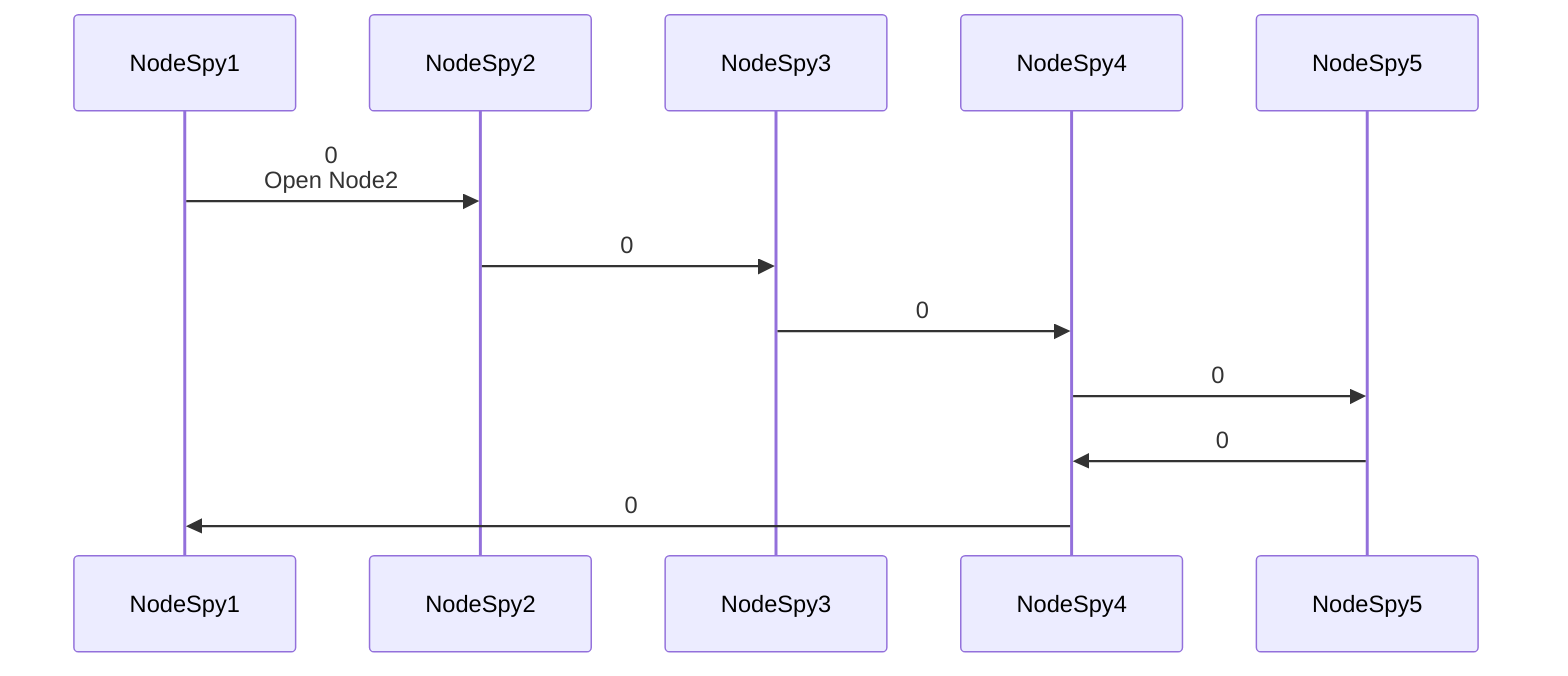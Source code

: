 ﻿sequenceDiagram
NodeSpy1->>NodeSpy2:0<br>Open Node2
NodeSpy2->>NodeSpy3:0
NodeSpy3->>NodeSpy4:0
NodeSpy4->>NodeSpy5:0
NodeSpy5->>NodeSpy4:0
NodeSpy4->>NodeSpy1:0